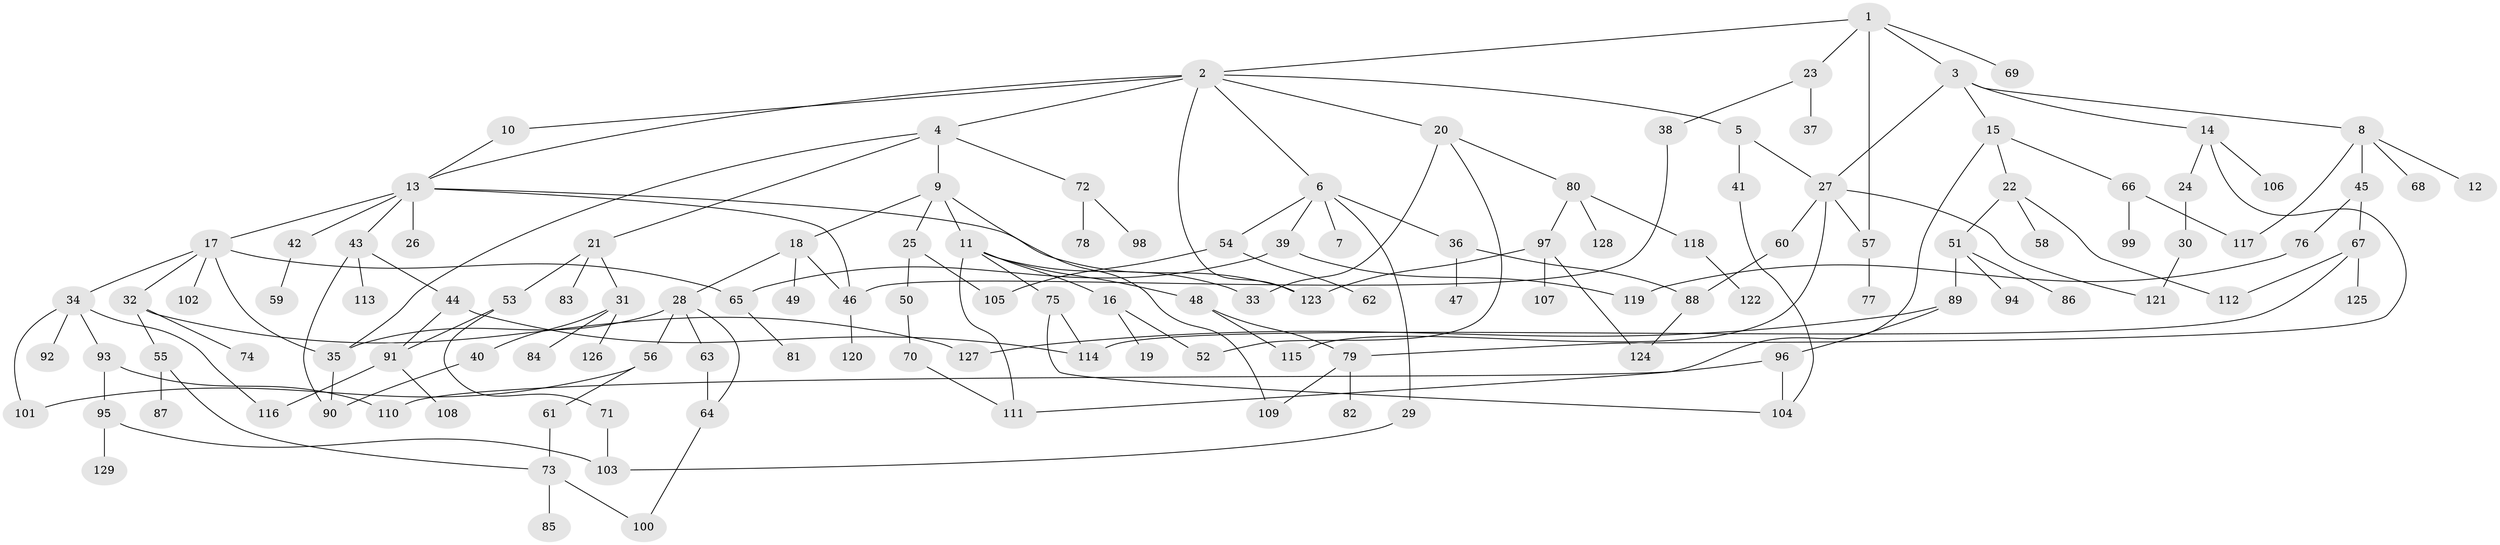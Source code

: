 // Generated by graph-tools (version 1.1) at 2025/34/03/09/25 02:34:26]
// undirected, 129 vertices, 168 edges
graph export_dot {
graph [start="1"]
  node [color=gray90,style=filled];
  1;
  2;
  3;
  4;
  5;
  6;
  7;
  8;
  9;
  10;
  11;
  12;
  13;
  14;
  15;
  16;
  17;
  18;
  19;
  20;
  21;
  22;
  23;
  24;
  25;
  26;
  27;
  28;
  29;
  30;
  31;
  32;
  33;
  34;
  35;
  36;
  37;
  38;
  39;
  40;
  41;
  42;
  43;
  44;
  45;
  46;
  47;
  48;
  49;
  50;
  51;
  52;
  53;
  54;
  55;
  56;
  57;
  58;
  59;
  60;
  61;
  62;
  63;
  64;
  65;
  66;
  67;
  68;
  69;
  70;
  71;
  72;
  73;
  74;
  75;
  76;
  77;
  78;
  79;
  80;
  81;
  82;
  83;
  84;
  85;
  86;
  87;
  88;
  89;
  90;
  91;
  92;
  93;
  94;
  95;
  96;
  97;
  98;
  99;
  100;
  101;
  102;
  103;
  104;
  105;
  106;
  107;
  108;
  109;
  110;
  111;
  112;
  113;
  114;
  115;
  116;
  117;
  118;
  119;
  120;
  121;
  122;
  123;
  124;
  125;
  126;
  127;
  128;
  129;
  1 -- 2;
  1 -- 3;
  1 -- 23;
  1 -- 69;
  1 -- 57;
  2 -- 4;
  2 -- 5;
  2 -- 6;
  2 -- 10;
  2 -- 13;
  2 -- 20;
  2 -- 123;
  3 -- 8;
  3 -- 14;
  3 -- 15;
  3 -- 27;
  4 -- 9;
  4 -- 21;
  4 -- 72;
  4 -- 35;
  5 -- 41;
  5 -- 27;
  6 -- 7;
  6 -- 29;
  6 -- 36;
  6 -- 39;
  6 -- 54;
  8 -- 12;
  8 -- 45;
  8 -- 68;
  8 -- 117;
  9 -- 11;
  9 -- 18;
  9 -- 25;
  9 -- 109;
  10 -- 13;
  11 -- 16;
  11 -- 48;
  11 -- 75;
  11 -- 33;
  11 -- 111;
  13 -- 17;
  13 -- 26;
  13 -- 42;
  13 -- 43;
  13 -- 46;
  13 -- 123;
  14 -- 24;
  14 -- 79;
  14 -- 106;
  15 -- 22;
  15 -- 66;
  15 -- 111;
  16 -- 19;
  16 -- 52;
  17 -- 32;
  17 -- 34;
  17 -- 35;
  17 -- 65;
  17 -- 102;
  18 -- 28;
  18 -- 49;
  18 -- 46;
  20 -- 33;
  20 -- 52;
  20 -- 80;
  21 -- 31;
  21 -- 53;
  21 -- 83;
  22 -- 51;
  22 -- 58;
  22 -- 112;
  23 -- 37;
  23 -- 38;
  24 -- 30;
  25 -- 50;
  25 -- 105;
  27 -- 57;
  27 -- 60;
  27 -- 115;
  27 -- 121;
  28 -- 56;
  28 -- 63;
  28 -- 64;
  28 -- 35;
  29 -- 103;
  30 -- 121;
  31 -- 40;
  31 -- 84;
  31 -- 126;
  32 -- 55;
  32 -- 74;
  32 -- 127;
  34 -- 92;
  34 -- 93;
  34 -- 101;
  34 -- 116;
  35 -- 90;
  36 -- 47;
  36 -- 88;
  38 -- 46;
  39 -- 65;
  39 -- 119;
  40 -- 90;
  41 -- 104;
  42 -- 59;
  43 -- 44;
  43 -- 90;
  43 -- 113;
  44 -- 91;
  44 -- 114;
  45 -- 67;
  45 -- 76;
  46 -- 120;
  48 -- 115;
  48 -- 79;
  50 -- 70;
  51 -- 86;
  51 -- 89;
  51 -- 94;
  53 -- 71;
  53 -- 91;
  54 -- 62;
  54 -- 105;
  55 -- 73;
  55 -- 87;
  56 -- 61;
  56 -- 101;
  57 -- 77;
  60 -- 88;
  61 -- 73;
  63 -- 64;
  64 -- 100;
  65 -- 81;
  66 -- 99;
  66 -- 117;
  67 -- 114;
  67 -- 125;
  67 -- 112;
  70 -- 111;
  71 -- 103;
  72 -- 78;
  72 -- 98;
  73 -- 85;
  73 -- 100;
  75 -- 114;
  75 -- 104;
  76 -- 119;
  79 -- 82;
  79 -- 109;
  80 -- 97;
  80 -- 118;
  80 -- 128;
  88 -- 124;
  89 -- 96;
  89 -- 127;
  91 -- 108;
  91 -- 116;
  93 -- 95;
  93 -- 110;
  95 -- 129;
  95 -- 103;
  96 -- 104;
  96 -- 110;
  97 -- 107;
  97 -- 123;
  97 -- 124;
  118 -- 122;
}
